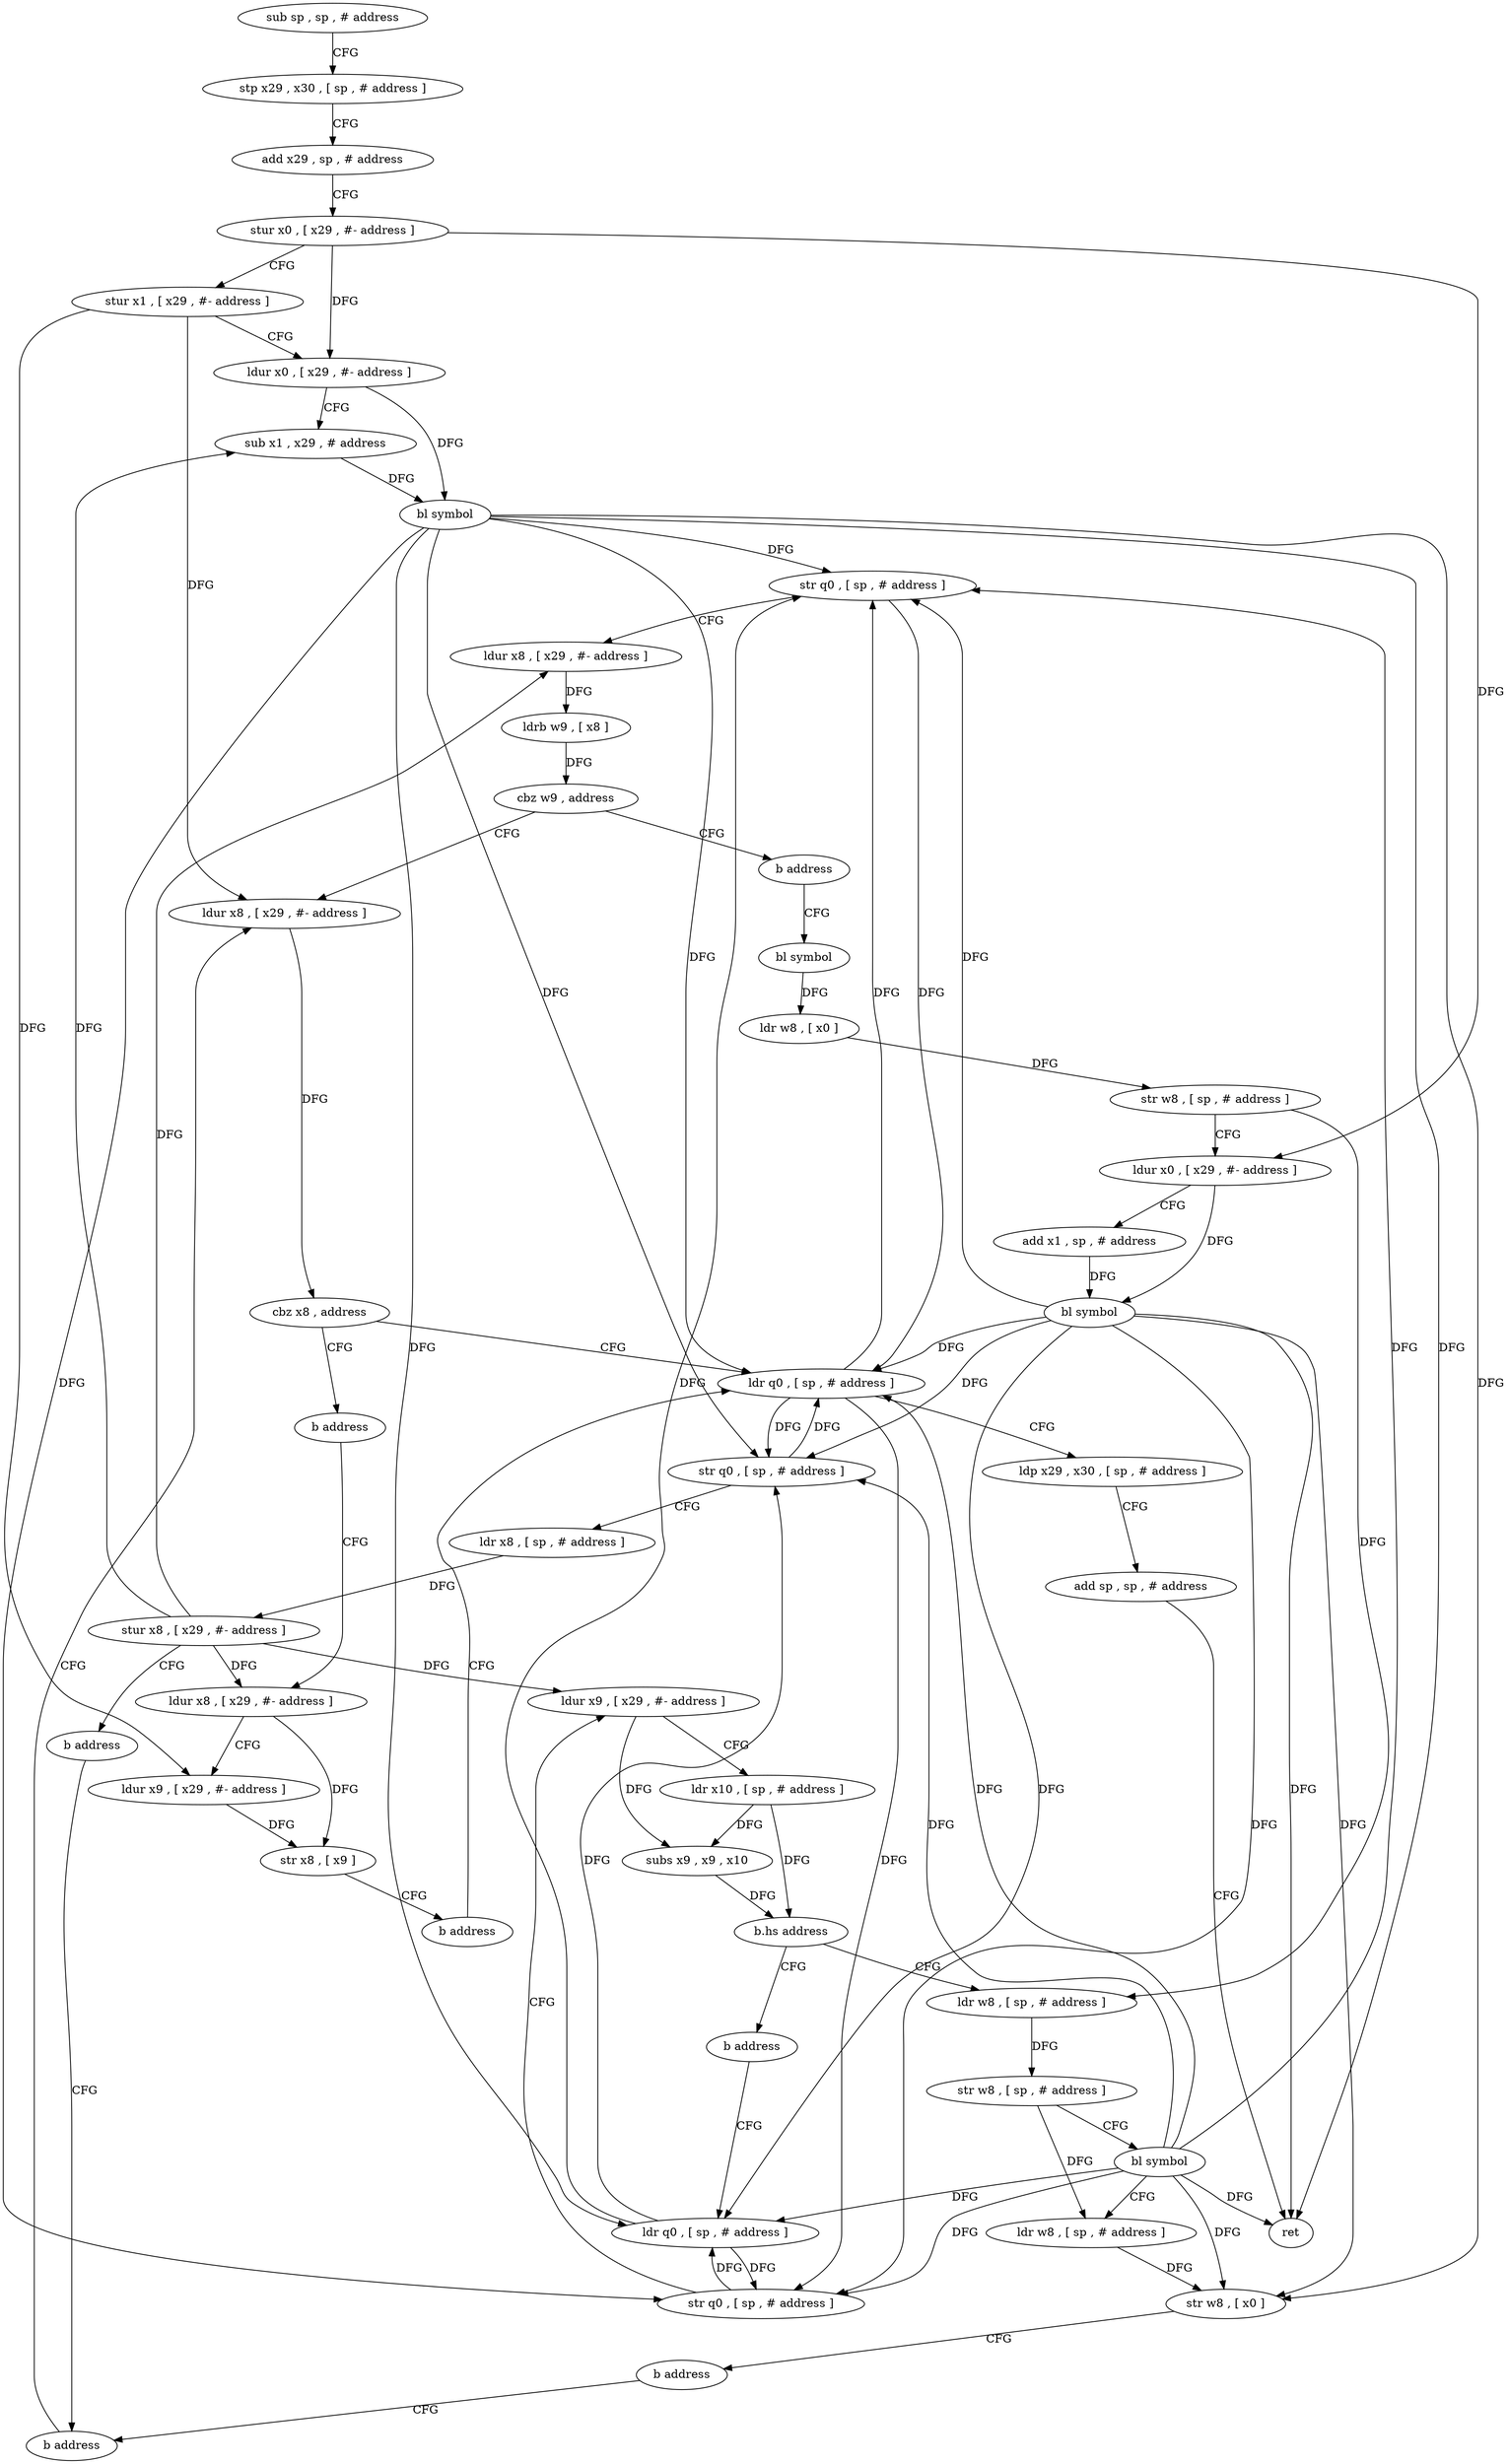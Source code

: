 digraph "func" {
"4208008" [label = "sub sp , sp , # address" ]
"4208012" [label = "stp x29 , x30 , [ sp , # address ]" ]
"4208016" [label = "add x29 , sp , # address" ]
"4208020" [label = "stur x0 , [ x29 , #- address ]" ]
"4208024" [label = "stur x1 , [ x29 , #- address ]" ]
"4208028" [label = "ldur x0 , [ x29 , #- address ]" ]
"4208032" [label = "sub x1 , x29 , # address" ]
"4208036" [label = "bl symbol" ]
"4208040" [label = "str q0 , [ sp , # address ]" ]
"4208044" [label = "ldur x8 , [ x29 , #- address ]" ]
"4208048" [label = "ldrb w9 , [ x8 ]" ]
"4208052" [label = "cbz w9 , address" ]
"4208156" [label = "ldur x8 , [ x29 , #- address ]" ]
"4208056" [label = "b address" ]
"4208160" [label = "cbz x8 , address" ]
"4208184" [label = "ldr q0 , [ sp , # address ]" ]
"4208164" [label = "b address" ]
"4208060" [label = "bl symbol" ]
"4208188" [label = "ldp x29 , x30 , [ sp , # address ]" ]
"4208192" [label = "add sp , sp , # address" ]
"4208196" [label = "ret" ]
"4208168" [label = "ldur x8 , [ x29 , #- address ]" ]
"4208064" [label = "ldr w8 , [ x0 ]" ]
"4208068" [label = "str w8 , [ sp , # address ]" ]
"4208072" [label = "ldur x0 , [ x29 , #- address ]" ]
"4208076" [label = "add x1 , sp , # address" ]
"4208080" [label = "bl symbol" ]
"4208084" [label = "str q0 , [ sp , # address ]" ]
"4208088" [label = "ldur x9 , [ x29 , #- address ]" ]
"4208092" [label = "ldr x10 , [ sp , # address ]" ]
"4208096" [label = "subs x9 , x9 , x10" ]
"4208100" [label = "b.hs address" ]
"4208128" [label = "ldr w8 , [ sp , # address ]" ]
"4208104" [label = "b address" ]
"4208172" [label = "ldur x9 , [ x29 , #- address ]" ]
"4208176" [label = "str x8 , [ x9 ]" ]
"4208180" [label = "b address" ]
"4208132" [label = "str w8 , [ sp , # address ]" ]
"4208136" [label = "bl symbol" ]
"4208140" [label = "ldr w8 , [ sp , # address ]" ]
"4208144" [label = "str w8 , [ x0 ]" ]
"4208148" [label = "b address" ]
"4208152" [label = "b address" ]
"4208108" [label = "ldr q0 , [ sp , # address ]" ]
"4208112" [label = "str q0 , [ sp , # address ]" ]
"4208116" [label = "ldr x8 , [ sp , # address ]" ]
"4208120" [label = "stur x8 , [ x29 , #- address ]" ]
"4208124" [label = "b address" ]
"4208008" -> "4208012" [ label = "CFG" ]
"4208012" -> "4208016" [ label = "CFG" ]
"4208016" -> "4208020" [ label = "CFG" ]
"4208020" -> "4208024" [ label = "CFG" ]
"4208020" -> "4208028" [ label = "DFG" ]
"4208020" -> "4208072" [ label = "DFG" ]
"4208024" -> "4208028" [ label = "CFG" ]
"4208024" -> "4208156" [ label = "DFG" ]
"4208024" -> "4208172" [ label = "DFG" ]
"4208028" -> "4208032" [ label = "CFG" ]
"4208028" -> "4208036" [ label = "DFG" ]
"4208032" -> "4208036" [ label = "DFG" ]
"4208036" -> "4208040" [ label = "DFG" ]
"4208036" -> "4208196" [ label = "DFG" ]
"4208036" -> "4208144" [ label = "DFG" ]
"4208036" -> "4208184" [ label = "DFG" ]
"4208036" -> "4208084" [ label = "DFG" ]
"4208036" -> "4208108" [ label = "DFG" ]
"4208036" -> "4208112" [ label = "DFG" ]
"4208040" -> "4208044" [ label = "CFG" ]
"4208040" -> "4208184" [ label = "DFG" ]
"4208044" -> "4208048" [ label = "DFG" ]
"4208048" -> "4208052" [ label = "DFG" ]
"4208052" -> "4208156" [ label = "CFG" ]
"4208052" -> "4208056" [ label = "CFG" ]
"4208156" -> "4208160" [ label = "DFG" ]
"4208056" -> "4208060" [ label = "CFG" ]
"4208160" -> "4208184" [ label = "CFG" ]
"4208160" -> "4208164" [ label = "CFG" ]
"4208184" -> "4208188" [ label = "CFG" ]
"4208184" -> "4208040" [ label = "DFG" ]
"4208184" -> "4208084" [ label = "DFG" ]
"4208184" -> "4208112" [ label = "DFG" ]
"4208164" -> "4208168" [ label = "CFG" ]
"4208060" -> "4208064" [ label = "DFG" ]
"4208188" -> "4208192" [ label = "CFG" ]
"4208192" -> "4208196" [ label = "CFG" ]
"4208168" -> "4208172" [ label = "CFG" ]
"4208168" -> "4208176" [ label = "DFG" ]
"4208064" -> "4208068" [ label = "DFG" ]
"4208068" -> "4208072" [ label = "CFG" ]
"4208068" -> "4208128" [ label = "DFG" ]
"4208072" -> "4208076" [ label = "CFG" ]
"4208072" -> "4208080" [ label = "DFG" ]
"4208076" -> "4208080" [ label = "DFG" ]
"4208080" -> "4208084" [ label = "DFG" ]
"4208080" -> "4208040" [ label = "DFG" ]
"4208080" -> "4208196" [ label = "DFG" ]
"4208080" -> "4208144" [ label = "DFG" ]
"4208080" -> "4208184" [ label = "DFG" ]
"4208080" -> "4208108" [ label = "DFG" ]
"4208080" -> "4208112" [ label = "DFG" ]
"4208084" -> "4208088" [ label = "CFG" ]
"4208084" -> "4208108" [ label = "DFG" ]
"4208088" -> "4208092" [ label = "CFG" ]
"4208088" -> "4208096" [ label = "DFG" ]
"4208092" -> "4208096" [ label = "DFG" ]
"4208092" -> "4208100" [ label = "DFG" ]
"4208096" -> "4208100" [ label = "DFG" ]
"4208100" -> "4208128" [ label = "CFG" ]
"4208100" -> "4208104" [ label = "CFG" ]
"4208128" -> "4208132" [ label = "DFG" ]
"4208104" -> "4208108" [ label = "CFG" ]
"4208172" -> "4208176" [ label = "DFG" ]
"4208176" -> "4208180" [ label = "CFG" ]
"4208180" -> "4208184" [ label = "CFG" ]
"4208132" -> "4208136" [ label = "CFG" ]
"4208132" -> "4208140" [ label = "DFG" ]
"4208136" -> "4208140" [ label = "CFG" ]
"4208136" -> "4208040" [ label = "DFG" ]
"4208136" -> "4208084" [ label = "DFG" ]
"4208136" -> "4208196" [ label = "DFG" ]
"4208136" -> "4208144" [ label = "DFG" ]
"4208136" -> "4208184" [ label = "DFG" ]
"4208136" -> "4208108" [ label = "DFG" ]
"4208136" -> "4208112" [ label = "DFG" ]
"4208140" -> "4208144" [ label = "DFG" ]
"4208144" -> "4208148" [ label = "CFG" ]
"4208148" -> "4208152" [ label = "CFG" ]
"4208152" -> "4208156" [ label = "CFG" ]
"4208108" -> "4208112" [ label = "DFG" ]
"4208108" -> "4208040" [ label = "DFG" ]
"4208108" -> "4208084" [ label = "DFG" ]
"4208112" -> "4208116" [ label = "CFG" ]
"4208112" -> "4208184" [ label = "DFG" ]
"4208116" -> "4208120" [ label = "DFG" ]
"4208120" -> "4208124" [ label = "CFG" ]
"4208120" -> "4208032" [ label = "DFG" ]
"4208120" -> "4208044" [ label = "DFG" ]
"4208120" -> "4208088" [ label = "DFG" ]
"4208120" -> "4208168" [ label = "DFG" ]
"4208124" -> "4208152" [ label = "CFG" ]
}
